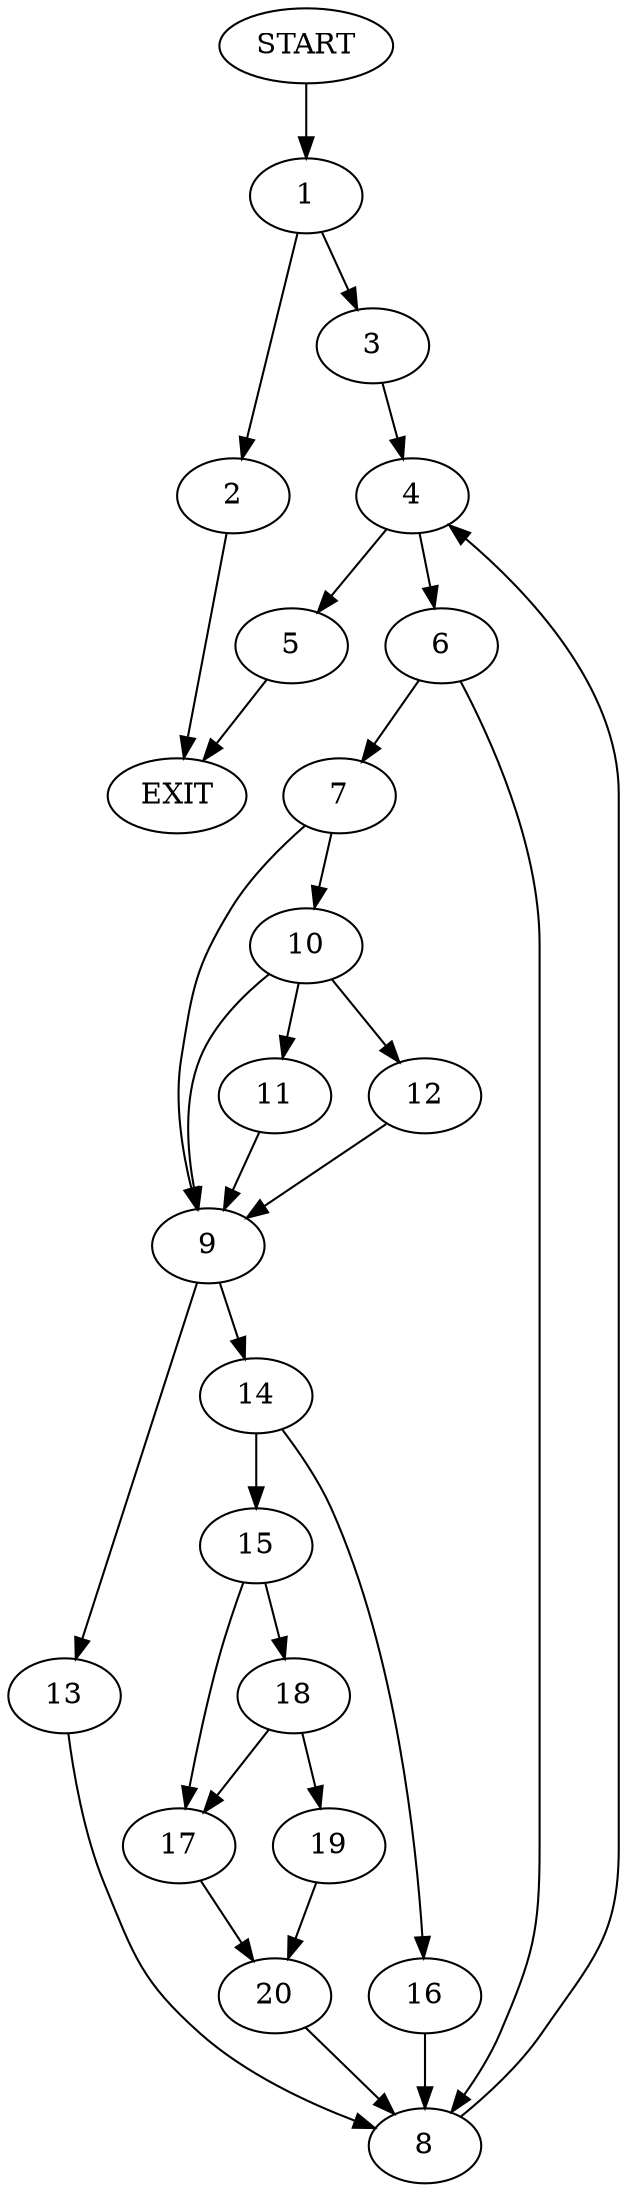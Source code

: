 digraph {
0 [label="START"]
21 [label="EXIT"]
0 -> 1
1 -> 2
1 -> 3
2 -> 21
3 -> 4
4 -> 5
4 -> 6
6 -> 7
6 -> 8
5 -> 21
8 -> 4
7 -> 9
7 -> 10
10 -> 9
10 -> 11
10 -> 12
9 -> 13
9 -> 14
11 -> 9
12 -> 9
13 -> 8
14 -> 15
14 -> 16
15 -> 17
15 -> 18
16 -> 8
18 -> 19
18 -> 17
17 -> 20
19 -> 20
20 -> 8
}

